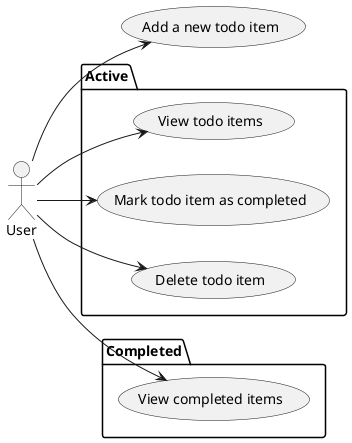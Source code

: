@startuml
left to right direction
actor User as g

usecase "Add a new todo item" as UC1

package Active {
  usecase "View todo items" as UC200
  usecase "Mark todo item as completed" as UC201
  usecase "Delete todo item" as UC202 
}

package Completed {
  usecase "View completed items" as UC300
}

g --> UC1
g --> UC200
g --> UC201
g --> UC202
g --> UC300

@enduml
